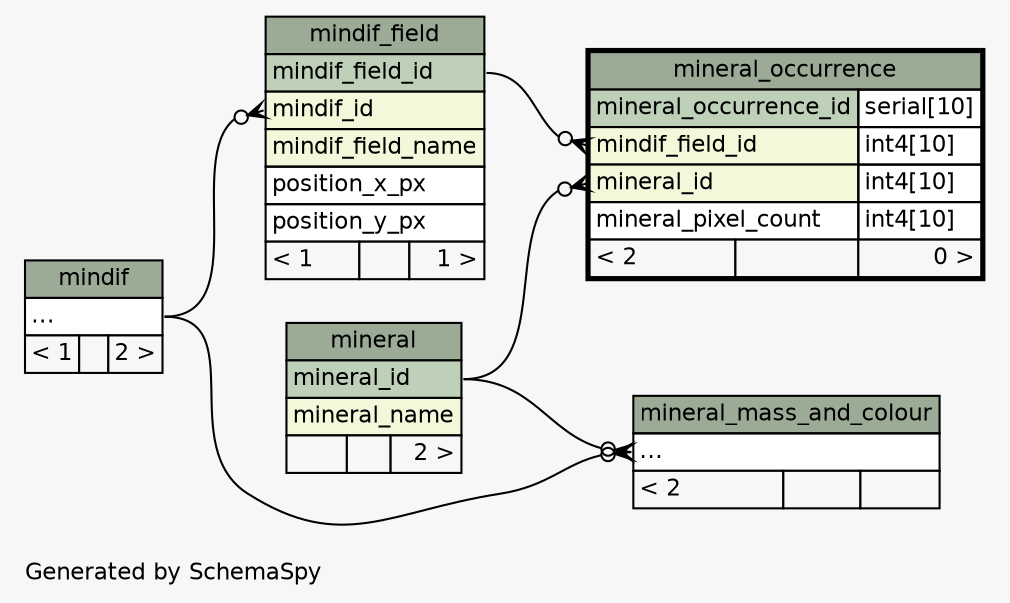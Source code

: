 // dot 2.38.0 on Linux 3.16.0-4-amd64
// SchemaSpy rev 590
digraph "twoDegreesRelationshipsDiagram" {
  graph [
    rankdir="RL"
    bgcolor="#f7f7f7"
    label="\nGenerated by SchemaSpy"
    labeljust="l"
    nodesep="0.18"
    ranksep="0.46"
    fontname="Helvetica"
    fontsize="11"
  ];
  node [
    fontname="Helvetica"
    fontsize="11"
    shape="plaintext"
  ];
  edge [
    arrowsize="0.8"
  ];
  "mindif_field":"mindif_id":w -> "mindif":"elipses":e [arrowhead=none dir=back arrowtail=crowodot];
  "mineral_mass_and_colour":"elipses":w -> "mindif":"elipses":e [arrowhead=none dir=back arrowtail=crowodot];
  "mineral_mass_and_colour":"elipses":w -> "mineral":"mineral_id":e [arrowhead=none dir=back arrowtail=crowodot];
  "mineral_occurrence":"mindif_field_id":w -> "mindif_field":"mindif_field_id":e [arrowhead=none dir=back arrowtail=crowodot];
  "mineral_occurrence":"mineral_id":w -> "mineral":"mineral_id":e [arrowhead=none dir=back arrowtail=crowodot];
  "mindif" [
    label=<
    <TABLE BORDER="0" CELLBORDER="1" CELLSPACING="0" BGCOLOR="#ffffff">
      <TR><TD COLSPAN="3" BGCOLOR="#9bab96" ALIGN="CENTER">mindif</TD></TR>
      <TR><TD PORT="elipses" COLSPAN="3" ALIGN="LEFT">...</TD></TR>
      <TR><TD ALIGN="LEFT" BGCOLOR="#f7f7f7">&lt; 1</TD><TD ALIGN="RIGHT" BGCOLOR="#f7f7f7">  </TD><TD ALIGN="RIGHT" BGCOLOR="#f7f7f7">2 &gt;</TD></TR>
    </TABLE>>
    URL="mindif.html"
    tooltip="mindif"
  ];
  "mindif_field" [
    label=<
    <TABLE BORDER="0" CELLBORDER="1" CELLSPACING="0" BGCOLOR="#ffffff">
      <TR><TD COLSPAN="3" BGCOLOR="#9bab96" ALIGN="CENTER">mindif_field</TD></TR>
      <TR><TD PORT="mindif_field_id" COLSPAN="3" BGCOLOR="#bed1b8" ALIGN="LEFT">mindif_field_id</TD></TR>
      <TR><TD PORT="mindif_id" COLSPAN="3" BGCOLOR="#f4f7da" ALIGN="LEFT">mindif_id</TD></TR>
      <TR><TD PORT="mindif_field_name" COLSPAN="3" BGCOLOR="#f4f7da" ALIGN="LEFT">mindif_field_name</TD></TR>
      <TR><TD PORT="position_x_px" COLSPAN="3" ALIGN="LEFT">position_x_px</TD></TR>
      <TR><TD PORT="position_y_px" COLSPAN="3" ALIGN="LEFT">position_y_px</TD></TR>
      <TR><TD ALIGN="LEFT" BGCOLOR="#f7f7f7">&lt; 1</TD><TD ALIGN="RIGHT" BGCOLOR="#f7f7f7">  </TD><TD ALIGN="RIGHT" BGCOLOR="#f7f7f7">1 &gt;</TD></TR>
    </TABLE>>
    URL="mindif_field.html"
    tooltip="mindif_field"
  ];
  "mineral" [
    label=<
    <TABLE BORDER="0" CELLBORDER="1" CELLSPACING="0" BGCOLOR="#ffffff">
      <TR><TD COLSPAN="3" BGCOLOR="#9bab96" ALIGN="CENTER">mineral</TD></TR>
      <TR><TD PORT="mineral_id" COLSPAN="3" BGCOLOR="#bed1b8" ALIGN="LEFT">mineral_id</TD></TR>
      <TR><TD PORT="mineral_name" COLSPAN="3" BGCOLOR="#f4f7da" ALIGN="LEFT">mineral_name</TD></TR>
      <TR><TD ALIGN="LEFT" BGCOLOR="#f7f7f7">  </TD><TD ALIGN="RIGHT" BGCOLOR="#f7f7f7">  </TD><TD ALIGN="RIGHT" BGCOLOR="#f7f7f7">2 &gt;</TD></TR>
    </TABLE>>
    URL="mineral.html"
    tooltip="mineral"
  ];
  "mineral_mass_and_colour" [
    label=<
    <TABLE BORDER="0" CELLBORDER="1" CELLSPACING="0" BGCOLOR="#ffffff">
      <TR><TD COLSPAN="3" BGCOLOR="#9bab96" ALIGN="CENTER">mineral_mass_and_colour</TD></TR>
      <TR><TD PORT="elipses" COLSPAN="3" ALIGN="LEFT">...</TD></TR>
      <TR><TD ALIGN="LEFT" BGCOLOR="#f7f7f7">&lt; 2</TD><TD ALIGN="RIGHT" BGCOLOR="#f7f7f7">  </TD><TD ALIGN="RIGHT" BGCOLOR="#f7f7f7">  </TD></TR>
    </TABLE>>
    URL="mineral_mass_and_colour.html"
    tooltip="mineral_mass_and_colour"
  ];
  "mineral_occurrence" [
    label=<
    <TABLE BORDER="2" CELLBORDER="1" CELLSPACING="0" BGCOLOR="#ffffff">
      <TR><TD COLSPAN="3" BGCOLOR="#9bab96" ALIGN="CENTER">mineral_occurrence</TD></TR>
      <TR><TD PORT="mineral_occurrence_id" COLSPAN="2" BGCOLOR="#bed1b8" ALIGN="LEFT">mineral_occurrence_id</TD><TD PORT="mineral_occurrence_id.type" ALIGN="LEFT">serial[10]</TD></TR>
      <TR><TD PORT="mindif_field_id" COLSPAN="2" BGCOLOR="#f4f7da" ALIGN="LEFT">mindif_field_id</TD><TD PORT="mindif_field_id.type" ALIGN="LEFT">int4[10]</TD></TR>
      <TR><TD PORT="mineral_id" COLSPAN="2" BGCOLOR="#f4f7da" ALIGN="LEFT">mineral_id</TD><TD PORT="mineral_id.type" ALIGN="LEFT">int4[10]</TD></TR>
      <TR><TD PORT="mineral_pixel_count" COLSPAN="2" ALIGN="LEFT">mineral_pixel_count</TD><TD PORT="mineral_pixel_count.type" ALIGN="LEFT">int4[10]</TD></TR>
      <TR><TD ALIGN="LEFT" BGCOLOR="#f7f7f7">&lt; 2</TD><TD ALIGN="RIGHT" BGCOLOR="#f7f7f7">  </TD><TD ALIGN="RIGHT" BGCOLOR="#f7f7f7">0 &gt;</TD></TR>
    </TABLE>>
    URL="mineral_occurrence.html"
    tooltip="mineral_occurrence"
  ];
}
